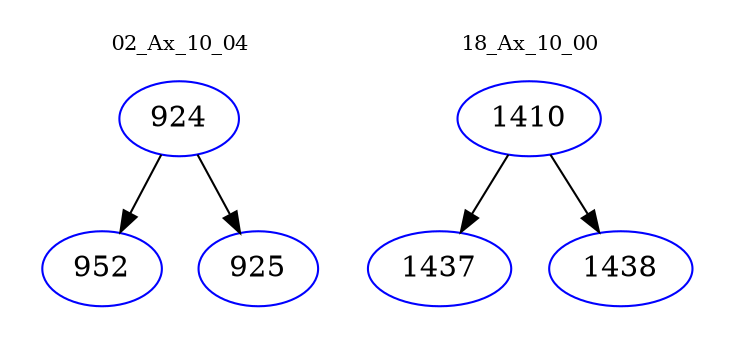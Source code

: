 digraph{
subgraph cluster_0 {
color = white
label = "02_Ax_10_04";
fontsize=10;
T0_924 [label="924", color="blue"]
T0_924 -> T0_952 [color="black"]
T0_952 [label="952", color="blue"]
T0_924 -> T0_925 [color="black"]
T0_925 [label="925", color="blue"]
}
subgraph cluster_1 {
color = white
label = "18_Ax_10_00";
fontsize=10;
T1_1410 [label="1410", color="blue"]
T1_1410 -> T1_1437 [color="black"]
T1_1437 [label="1437", color="blue"]
T1_1410 -> T1_1438 [color="black"]
T1_1438 [label="1438", color="blue"]
}
}
